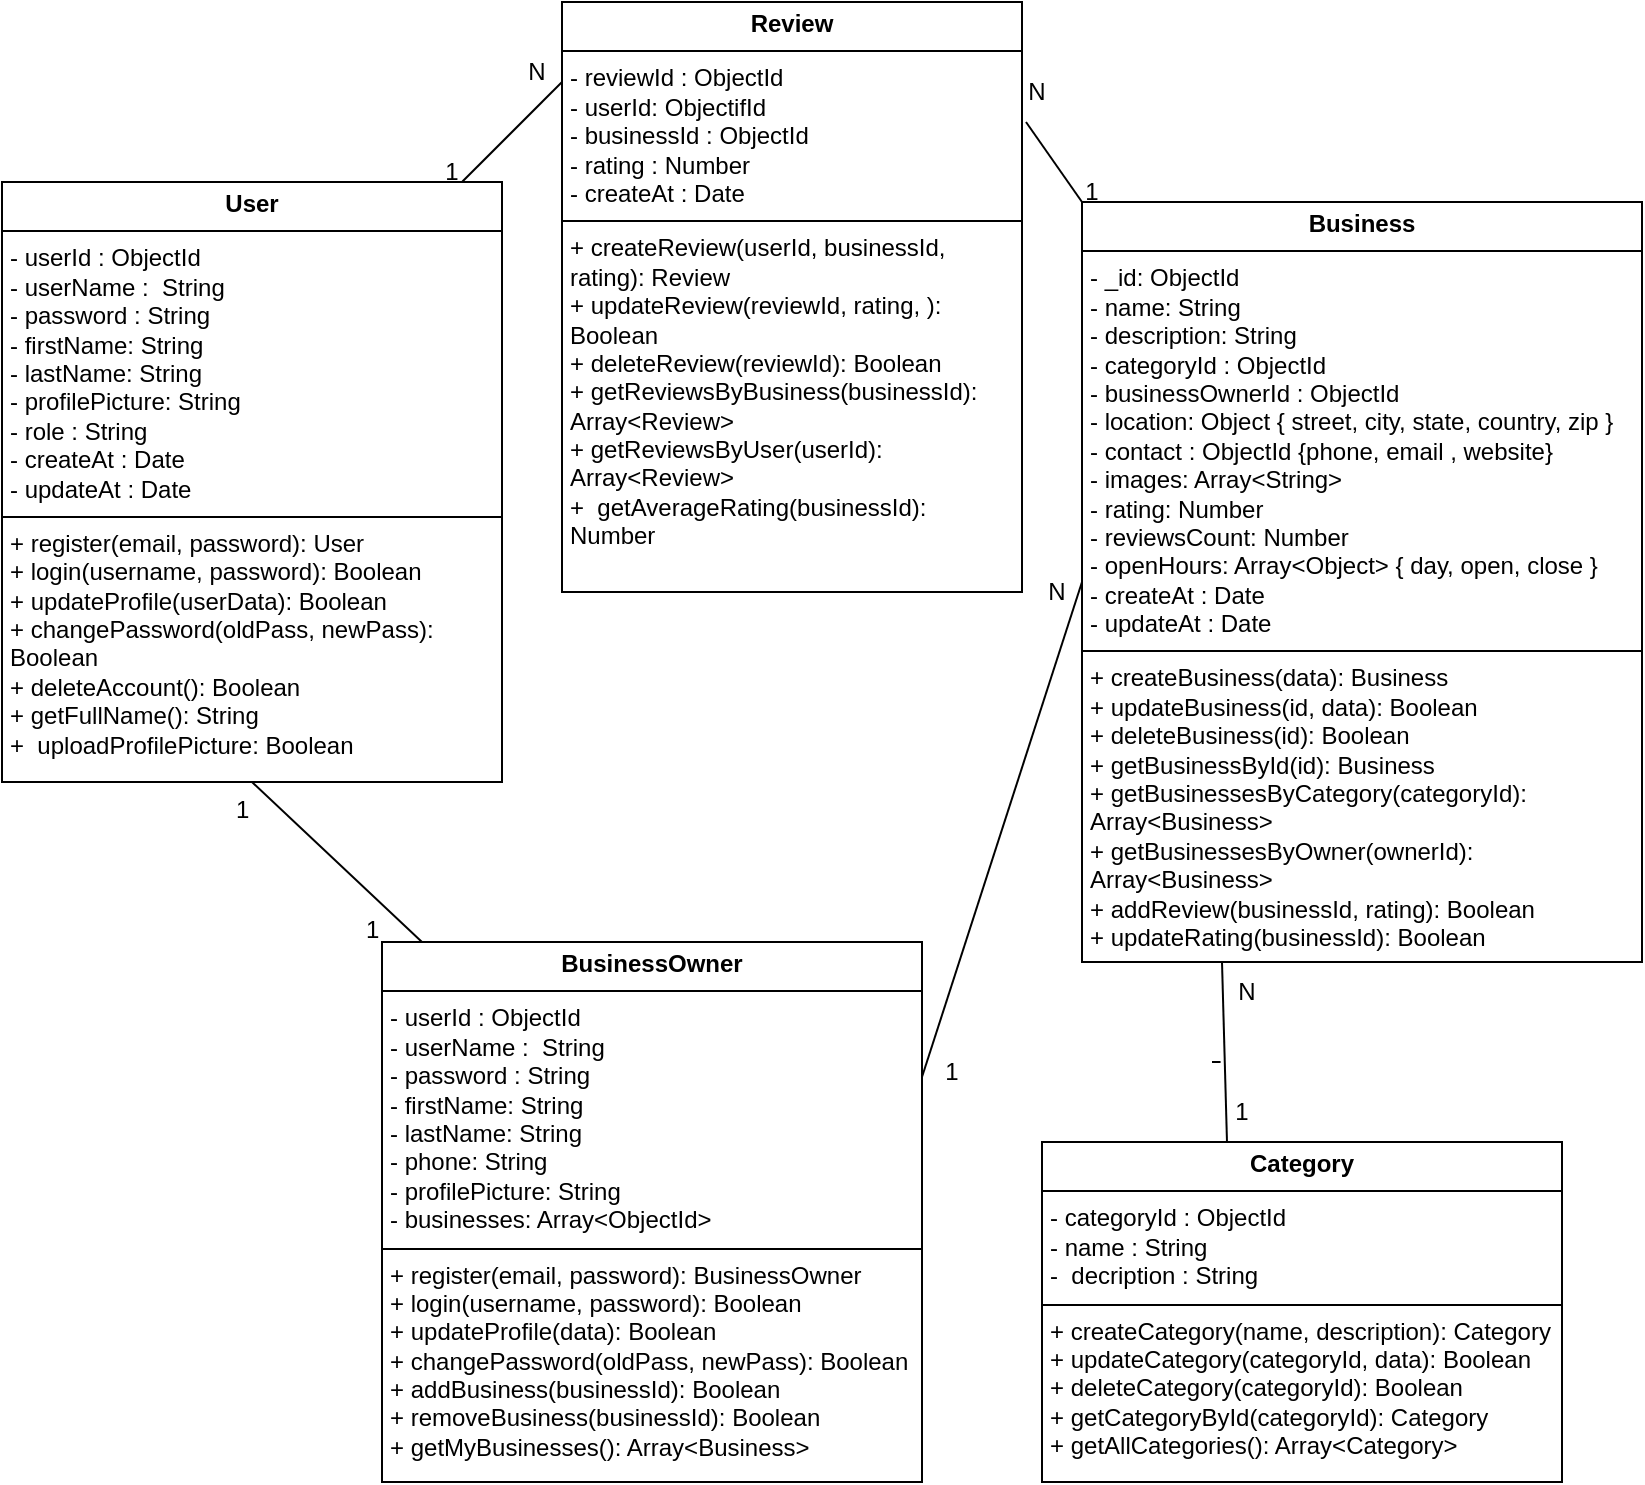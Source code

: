 <mxfile version="26.1.1">
  <diagram name="Page-1" id="CwrJfHDQbhXwP_M6bWOs">
    <mxGraphModel dx="1831" dy="807" grid="1" gridSize="10" guides="1" tooltips="1" connect="1" arrows="1" fold="1" page="1" pageScale="1" pageWidth="827" pageHeight="1169" math="0" shadow="0">
      <root>
        <mxCell id="0" />
        <mxCell id="1" parent="0" />
        <mxCell id="Ztwkg9DwIfdepFcj91c6-2" value="&lt;p style=&quot;margin:0px;margin-top:4px;text-align:center;&quot;&gt;&lt;b&gt;Review&lt;/b&gt;&lt;/p&gt;&lt;hr size=&quot;1&quot; style=&quot;border-style:solid;&quot;&gt;&lt;p style=&quot;margin:0px;margin-left:4px;&quot;&gt;- reviewId : ObjectId&lt;br&gt;- userId:&amp;nbsp;&lt;span style=&quot;background-color: transparent; color: light-dark(rgb(0, 0, 0), rgb(255, 255, 255));&quot;&gt;ObjectifId&lt;/span&gt;&lt;/p&gt;&lt;p style=&quot;margin:0px;margin-left:4px;&quot;&gt;- businessId : ObjectId&lt;/p&gt;&lt;p style=&quot;margin:0px;margin-left:4px;&quot;&gt;- rating : Number&lt;/p&gt;&lt;p style=&quot;margin:0px;margin-left:4px;&quot;&gt;- createAt : Date&lt;/p&gt;&lt;hr size=&quot;1&quot; style=&quot;border-style:solid;&quot;&gt;&lt;p style=&quot;margin:0px;margin-left:4px;&quot;&gt;+&amp;nbsp;createReview(userId, businessId, rating): Review&lt;br&gt;+&amp;nbsp;updateReview(reviewId, rating, ): Boolean&lt;/p&gt;&lt;p style=&quot;margin:0px;margin-left:4px;&quot;&gt;+&amp;nbsp;deleteReview(reviewId): Boolean&amp;nbsp;&lt;/p&gt;&lt;p style=&quot;margin:0px;margin-left:4px;&quot;&gt;+&amp;nbsp;getReviewsByBusiness(businessId):&lt;/p&gt;&lt;p style=&quot;margin:0px;margin-left:4px;&quot;&gt;Array&amp;lt;Review&amp;gt;&lt;/p&gt;&lt;p style=&quot;margin:0px;margin-left:4px;&quot;&gt;+&amp;nbsp;getReviewsByUser(userId): Array&amp;lt;Review&amp;gt;&amp;nbsp;&lt;/p&gt;&lt;p style=&quot;margin:0px;margin-left:4px;&quot;&gt;+&amp;nbsp;&amp;nbsp;getAverageRating(businessId): Number&amp;nbsp;&lt;/p&gt;" style="verticalAlign=top;align=left;overflow=fill;html=1;whiteSpace=wrap;" parent="1" vertex="1">
          <mxGeometry x="280" width="230" height="295" as="geometry" />
        </mxCell>
        <mxCell id="K6Jd6_NAW1np-vbmV9S1-3" value="&lt;p style=&quot;margin:0px;margin-top:4px;text-align:center;&quot;&gt;&lt;b&gt;User&lt;/b&gt;&lt;/p&gt;&lt;hr size=&quot;1&quot; style=&quot;border-style:solid;&quot;&gt;&lt;p style=&quot;margin:0px;margin-left:4px;&quot;&gt;- userId : ObjectId&lt;/p&gt;&lt;p style=&quot;margin:0px;margin-left:4px;&quot;&gt;- userName :&amp;nbsp; String&lt;/p&gt;&lt;p style=&quot;margin:0px;margin-left:4px;&quot;&gt;- password : String&amp;nbsp;&lt;/p&gt;&lt;p style=&quot;margin:0px;margin-left:4px;&quot;&gt;-&amp;nbsp;firstName: String&amp;nbsp;&amp;nbsp;&lt;/p&gt;&lt;p style=&quot;margin:0px;margin-left:4px;&quot;&gt;- lastName: String&amp;nbsp;&amp;nbsp;&lt;/p&gt;&lt;p style=&quot;margin:0px;margin-left:4px;&quot;&gt;- profilePicture: String&amp;nbsp;&lt;/p&gt;&lt;p style=&quot;margin:0px;margin-left:4px;&quot;&gt;- role : String&lt;/p&gt;&lt;p style=&quot;margin:0px;margin-left:4px;&quot;&gt;&lt;span style=&quot;background-color: transparent; color: light-dark(rgb(0, 0, 0), rgb(255, 255, 255));&quot;&gt;- createAt : Date&lt;/span&gt;&lt;/p&gt;&lt;p style=&quot;margin:0px;margin-left:4px;&quot;&gt;- updateAt : Date&lt;/p&gt;&lt;hr size=&quot;1&quot; style=&quot;border-style:solid;&quot;&gt;&lt;p style=&quot;margin:0px;margin-left:4px;&quot;&gt;+&amp;nbsp;register(email, password): User&amp;nbsp;&amp;nbsp;&lt;/p&gt;&lt;p style=&quot;margin:0px;margin-left:4px;&quot;&gt;+&amp;nbsp;login(username, password): Boolean&lt;/p&gt;&lt;p style=&quot;margin:0px;margin-left:4px;&quot;&gt;+&amp;nbsp;updateProfile(userData): Boolean&amp;nbsp;&lt;/p&gt;&lt;p style=&quot;margin:0px;margin-left:4px;&quot;&gt;+&amp;nbsp;changePassword(oldPass, newPass): Boolean&lt;/p&gt;&lt;p style=&quot;margin:0px;margin-left:4px;&quot;&gt;+&amp;nbsp;deleteAccount(): Boolean&amp;nbsp;&lt;/p&gt;&lt;p style=&quot;margin:0px;margin-left:4px;&quot;&gt;+&amp;nbsp;getFullName(): String&amp;nbsp;&lt;/p&gt;&lt;p style=&quot;margin:0px;margin-left:4px;&quot;&gt;+&amp;nbsp;&amp;nbsp;uploadProfilePicture: Boolean&lt;/p&gt;" style="verticalAlign=top;align=left;overflow=fill;html=1;whiteSpace=wrap;" parent="1" vertex="1">
          <mxGeometry y="90" width="250" height="300" as="geometry" />
        </mxCell>
        <mxCell id="K6Jd6_NAW1np-vbmV9S1-4" value="&lt;p style=&quot;margin:0px;margin-top:4px;text-align:center;&quot;&gt;&lt;b&gt;Category&lt;/b&gt;&lt;/p&gt;&lt;hr size=&quot;1&quot; style=&quot;border-style:solid;&quot;&gt;&lt;p style=&quot;margin:0px;margin-left:4px;&quot;&gt;- categoryId : ObjectId&lt;/p&gt;&lt;p style=&quot;margin:0px;margin-left:4px;&quot;&gt;- name : String&amp;nbsp;&lt;/p&gt;&lt;p style=&quot;margin:0px;margin-left:4px;&quot;&gt;-&amp;nbsp; decription : String&amp;nbsp;&lt;/p&gt;&lt;hr size=&quot;1&quot; style=&quot;border-style:solid;&quot;&gt;&lt;p style=&quot;margin:0px;margin-left:4px;&quot;&gt;+ createCategory(name, description): Category&lt;/p&gt;&lt;p style=&quot;margin:0px;margin-left:4px;&quot;&gt;+&amp;nbsp;updateCategory(categoryId, data): Boolean&lt;/p&gt;&lt;p style=&quot;margin:0px;margin-left:4px;&quot;&gt;+&amp;nbsp;deleteCategory(categoryId): Boolean&amp;nbsp;&lt;/p&gt;&lt;p style=&quot;margin:0px;margin-left:4px;&quot;&gt;+&amp;nbsp;getCategoryById(categoryId): Category&amp;nbsp;&lt;/p&gt;&lt;p style=&quot;margin:0px;margin-left:4px;&quot;&gt;+&amp;nbsp;getAllCategories(): Array&amp;lt;Category&amp;gt;&amp;nbsp;&lt;/p&gt;" style="verticalAlign=top;align=left;overflow=fill;html=1;whiteSpace=wrap;" parent="1" vertex="1">
          <mxGeometry x="520" y="570" width="260" height="170" as="geometry" />
        </mxCell>
        <mxCell id="K6Jd6_NAW1np-vbmV9S1-6" value="&lt;p style=&quot;margin:0px;margin-top:4px;text-align:center;&quot;&gt;&lt;b&gt;Business&lt;/b&gt;&lt;/p&gt;&lt;hr size=&quot;1&quot; style=&quot;border-style:solid;&quot;&gt;&lt;p style=&quot;margin:0px;margin-left:4px;&quot;&gt;-&amp;nbsp;&lt;span style=&quot;background-color: transparent; color: light-dark(rgb(0, 0, 0), rgb(255, 255, 255));&quot;&gt;_id: ObjectId&lt;/span&gt;&lt;/p&gt;&lt;p style=&quot;margin:0px;margin-left:4px;&quot;&gt;-&amp;nbsp;&lt;span style=&quot;background-color: transparent; color: light-dark(rgb(0, 0, 0), rgb(255, 255, 255));&quot;&gt;name: String&lt;/span&gt;&lt;/p&gt;&lt;p style=&quot;margin:0px;margin-left:4px;&quot;&gt;-&amp;nbsp;&lt;span style=&quot;background-color: transparent; color: light-dark(rgb(0, 0, 0), rgb(255, 255, 255));&quot;&gt;description: String&lt;/span&gt;&lt;/p&gt;&lt;p style=&quot;margin:0px;margin-left:4px;&quot;&gt;- categoryId : ObjectId&lt;/p&gt;&lt;p style=&quot;margin:0px;margin-left:4px;&quot;&gt;- businessOwnerId : ObjectId&lt;/p&gt;&lt;p style=&quot;margin:0px;margin-left:4px;&quot;&gt;-&amp;nbsp;&lt;span style=&quot;background-color: transparent; color: light-dark(rgb(0, 0, 0), rgb(255, 255, 255));&quot;&gt;location: Object { street, city, state, country, zip }&lt;/span&gt;&lt;/p&gt;&lt;p style=&quot;margin:0px;margin-left:4px;&quot;&gt;- contact : ObjectId {phone, email , website&lt;span style=&quot;background-color: transparent; color: light-dark(rgb(0, 0, 0), rgb(255, 255, 255));&quot;&gt;}&lt;/span&gt;&lt;/p&gt;&lt;p style=&quot;margin:0px;margin-left:4px;&quot;&gt;-&amp;nbsp;&lt;span style=&quot;background-color: transparent; color: light-dark(rgb(0, 0, 0), rgb(255, 255, 255));&quot;&gt;images: Array&amp;lt;String&amp;gt;&lt;/span&gt;&lt;/p&gt;&lt;p style=&quot;margin:0px;margin-left:4px;&quot;&gt;&lt;span style=&quot;background-color: transparent; color: light-dark(rgb(0, 0, 0), rgb(255, 255, 255));&quot;&gt;-&amp;nbsp;&lt;/span&gt;&lt;span style=&quot;background-color: transparent; color: light-dark(rgb(0, 0, 0), rgb(255, 255, 255));&quot;&gt;rating: Number&lt;/span&gt;&lt;/p&gt;&lt;p style=&quot;margin:0px;margin-left:4px;&quot;&gt;&lt;span style=&quot;background-color: transparent; color: light-dark(rgb(0, 0, 0), rgb(255, 255, 255));&quot;&gt;-&amp;nbsp;&lt;/span&gt;&lt;span style=&quot;background-color: transparent; color: light-dark(rgb(0, 0, 0), rgb(255, 255, 255));&quot;&gt;reviewsCount: Number&lt;/span&gt;&lt;/p&gt;&lt;p style=&quot;margin:0px;margin-left:4px;&quot;&gt;&lt;span style=&quot;background-color: transparent; color: light-dark(rgb(0, 0, 0), rgb(255, 255, 255));&quot;&gt;-&amp;nbsp;&lt;/span&gt;&lt;span style=&quot;background-color: transparent; color: light-dark(rgb(0, 0, 0), rgb(255, 255, 255));&quot;&gt;openHours: Array&amp;lt;Object&amp;gt; { day, open, close }&lt;/span&gt;&lt;/p&gt;&lt;p style=&quot;margin:0px;margin-left:4px;&quot;&gt;&lt;span style=&quot;background-color: transparent; color: light-dark(rgb(0, 0, 0), rgb(255, 255, 255));&quot;&gt;- createAt : Date&lt;/span&gt;&lt;/p&gt;&lt;p style=&quot;margin:0px;margin-left:4px;&quot;&gt;- updateAt : Date&lt;/p&gt;&lt;hr size=&quot;1&quot; style=&quot;border-style:solid;&quot;&gt;&lt;p style=&quot;margin:0px;margin-left:4px;&quot;&gt;+ createBusiness(data): Business&amp;nbsp;&amp;nbsp;&lt;/p&gt;&lt;p style=&quot;margin:0px;margin-left:4px;&quot;&gt;+&lt;span style=&quot;background-color: transparent; color: light-dark(rgb(0, 0, 0), rgb(255, 255, 255));&quot;&gt;&amp;nbsp;updateBusiness(id, data): Boolean&amp;nbsp;&lt;/span&gt;&lt;/p&gt;&lt;p style=&quot;margin:0px;margin-left:4px;&quot;&gt;&lt;span style=&quot;background-color: transparent; color: light-dark(rgb(0, 0, 0), rgb(255, 255, 255));&quot;&gt;+ deleteBusiness(id): Boolean&amp;nbsp;&lt;/span&gt;&lt;/p&gt;&lt;p style=&quot;margin:0px;margin-left:4px;&quot;&gt;&lt;span style=&quot;background-color: transparent; color: light-dark(rgb(0, 0, 0), rgb(255, 255, 255));&quot;&gt;+ getBusinessById(id): Business&amp;nbsp;&lt;/span&gt;&lt;/p&gt;&lt;p style=&quot;margin:0px;margin-left:4px;&quot;&gt;&lt;span style=&quot;background-color: transparent; color: light-dark(rgb(0, 0, 0), rgb(255, 255, 255));&quot;&gt;+ getBusinessesByCategory(categoryId): Array&lt;/span&gt;&lt;span style=&quot;background-color: transparent;&quot;&gt;&amp;lt;Business&amp;gt;&amp;nbsp;&lt;/span&gt;&lt;/p&gt;&lt;p style=&quot;margin:0px;margin-left:4px;&quot;&gt;+ getBusinessesByOwner(ownerId): Array&amp;lt;Business&amp;gt;&amp;nbsp;&lt;/p&gt;&lt;p style=&quot;margin:0px;margin-left:4px;&quot;&gt;&lt;span style=&quot;background-color: transparent; color: light-dark(rgb(0, 0, 0), rgb(255, 255, 255));&quot;&gt;+ addReview(businessId, rating): Boolean&amp;nbsp;&lt;/span&gt;&lt;/p&gt;&lt;p style=&quot;margin:0px;margin-left:4px;&quot;&gt;&lt;span style=&quot;background-color: transparent; color: light-dark(rgb(0, 0, 0), rgb(255, 255, 255));&quot;&gt;+ updateRating(businessId): Boolean&lt;/span&gt;&lt;/p&gt;" style="verticalAlign=top;align=left;overflow=fill;html=1;whiteSpace=wrap;" parent="1" vertex="1">
          <mxGeometry x="540" y="100" width="280" height="380" as="geometry" />
        </mxCell>
        <mxCell id="cobbqYuCgLEPwfnxb708-3" value="" style="endArrow=none;html=1;rounded=0;entryX=0;entryY=0;entryDx=0;entryDy=0;" edge="1" parent="1" target="K6Jd6_NAW1np-vbmV9S1-6">
          <mxGeometry width="50" height="50" relative="1" as="geometry">
            <mxPoint x="512" y="60" as="sourcePoint" />
            <mxPoint x="430" y="70" as="targetPoint" />
          </mxGeometry>
        </mxCell>
        <mxCell id="cobbqYuCgLEPwfnxb708-7" value="" style="endArrow=none;html=1;rounded=0;entryX=0.5;entryY=1;entryDx=0;entryDy=0;exitX=0.074;exitY=0;exitDx=0;exitDy=0;exitPerimeter=0;" edge="1" parent="1" source="cobbqYuCgLEPwfnxb708-8" target="K6Jd6_NAW1np-vbmV9S1-3">
          <mxGeometry width="50" height="50" relative="1" as="geometry">
            <mxPoint x="149.36" y="384.42" as="sourcePoint" />
            <mxPoint x="-50.0" y="250.0" as="targetPoint" />
            <Array as="points" />
          </mxGeometry>
        </mxCell>
        <mxCell id="cobbqYuCgLEPwfnxb708-8" value="&lt;p style=&quot;margin:0px;margin-top:4px;text-align:center;&quot;&gt;&lt;b&gt;BusinessOwner&lt;/b&gt;&lt;/p&gt;&lt;hr size=&quot;1&quot; style=&quot;border-style:solid;&quot;&gt;&lt;p style=&quot;margin:0px;margin-left:4px;&quot;&gt;- userId : ObjectId&lt;/p&gt;&lt;p style=&quot;margin: 0px 0px 0px 4px;&quot;&gt;- userName :&amp;nbsp; String&lt;/p&gt;&lt;p style=&quot;margin: 0px 0px 0px 4px;&quot;&gt;- password : String&amp;nbsp;&lt;/p&gt;&lt;p style=&quot;margin: 0px 0px 0px 4px;&quot;&gt;-&amp;nbsp;firstName: String&amp;nbsp;&amp;nbsp;&lt;/p&gt;&lt;p style=&quot;margin: 0px 0px 0px 4px;&quot;&gt;- lastName: String&amp;nbsp;&amp;nbsp;&lt;/p&gt;&lt;p style=&quot;margin: 0px 0px 0px 4px;&quot;&gt;-&amp;nbsp;phone: String&lt;/p&gt;&lt;p style=&quot;margin: 0px 0px 0px 4px;&quot;&gt;- profilePicture: String&amp;nbsp;&lt;/p&gt;&lt;p style=&quot;margin: 0px 0px 0px 4px;&quot;&gt;-&amp;nbsp;businesses: Array&amp;lt;ObjectId&amp;gt;&lt;/p&gt;&lt;hr size=&quot;1&quot; style=&quot;border-style:solid;&quot;&gt;&lt;p style=&quot;margin:0px;margin-left:4px;&quot;&gt;+ r&lt;span style=&quot;background-color: transparent; color: light-dark(rgb(0, 0, 0), rgb(255, 255, 255));&quot;&gt;egister(email, password): BusinessOwner&lt;/span&gt;&lt;/p&gt;&lt;p style=&quot;margin:0px;margin-left:4px;&quot;&gt;&lt;span style=&quot;background-color: transparent; color: light-dark(rgb(0, 0, 0), rgb(255, 255, 255));&quot;&gt;+ login(username, password): Boolean&amp;nbsp;&lt;/span&gt;&lt;/p&gt;&lt;p style=&quot;margin:0px;margin-left:4px;&quot;&gt;&lt;span style=&quot;background-color: transparent; color: light-dark(rgb(0, 0, 0), rgb(255, 255, 255));&quot;&gt;+&amp;nbsp;&lt;/span&gt;&lt;span style=&quot;background-color: transparent; color: light-dark(rgb(0, 0, 0), rgb(255, 255, 255));&quot;&gt;updateProfile(data): Boolean&amp;nbsp;&lt;/span&gt;&lt;/p&gt;&lt;p style=&quot;margin:0px;margin-left:4px;&quot;&gt;&lt;span style=&quot;background-color: transparent; color: light-dark(rgb(0, 0, 0), rgb(255, 255, 255));&quot;&gt;+&amp;nbsp;&lt;/span&gt;&lt;span style=&quot;background-color: transparent; color: light-dark(rgb(0, 0, 0), rgb(255, 255, 255));&quot;&gt;changePassword(oldPass, newPass): Boolean&amp;nbsp;&lt;/span&gt;&lt;/p&gt;&lt;p style=&quot;margin:0px;margin-left:4px;&quot;&gt;&lt;span style=&quot;background-color: transparent; color: light-dark(rgb(0, 0, 0), rgb(255, 255, 255));&quot;&gt;+&amp;nbsp;&lt;/span&gt;&lt;span style=&quot;background-color: transparent; color: light-dark(rgb(0, 0, 0), rgb(255, 255, 255));&quot;&gt;addBusiness(businessId): Boolean&amp;nbsp;&lt;/span&gt;&lt;/p&gt;&lt;p style=&quot;margin:0px;margin-left:4px;&quot;&gt;&lt;span style=&quot;background-color: transparent; color: light-dark(rgb(0, 0, 0), rgb(255, 255, 255));&quot;&gt;+&amp;nbsp;&lt;/span&gt;&lt;span style=&quot;background-color: transparent; color: light-dark(rgb(0, 0, 0), rgb(255, 255, 255));&quot;&gt;removeBusiness(businessId): Boolean&lt;/span&gt;&lt;/p&gt;&lt;p style=&quot;margin:0px;margin-left:4px;&quot;&gt;&lt;span style=&quot;background-color: transparent; color: light-dark(rgb(0, 0, 0), rgb(255, 255, 255));&quot;&gt;+&amp;nbsp;&lt;/span&gt;&lt;span style=&quot;background-color: transparent; color: light-dark(rgb(0, 0, 0), rgb(255, 255, 255));&quot;&gt;getMyBusinesses(): Array&amp;lt;Business&amp;gt;&amp;nbsp;&amp;nbsp;&lt;/span&gt;&lt;/p&gt;&lt;div&gt;&lt;span style=&quot;background-color: transparent; color: light-dark(rgb(0, 0, 0), rgb(255, 255, 255));&quot;&gt;&lt;br&gt;&lt;/span&gt;&lt;/div&gt;&lt;div&gt;&lt;span style=&quot;background-color: transparent; color: light-dark(rgb(0, 0, 0), rgb(255, 255, 255));&quot;&gt;&lt;br&gt;&lt;/span&gt;&lt;/div&gt;&lt;p style=&quot;margin:0px;margin-left:4px;&quot;&gt;&lt;span style=&quot;background-color: transparent; color: light-dark(rgb(0, 0, 0), rgb(255, 255, 255));&quot;&gt;&amp;nbsp;&lt;/span&gt;&lt;/p&gt;&lt;p style=&quot;margin:0px;margin-left:4px;&quot;&gt;&lt;span style=&quot;background-color: transparent; color: light-dark(rgb(0, 0, 0), rgb(255, 255, 255));&quot;&gt;&lt;br&gt;&lt;/span&gt;&lt;/p&gt;" style="verticalAlign=top;align=left;overflow=fill;html=1;whiteSpace=wrap;" vertex="1" parent="1">
          <mxGeometry x="190" y="470" width="270" height="270" as="geometry" />
        </mxCell>
        <mxCell id="cobbqYuCgLEPwfnxb708-14" value="" style="endArrow=none;html=1;rounded=0;exitX=0.5;exitY=0;exitDx=0;exitDy=0;" edge="1" parent="1">
          <mxGeometry width="50" height="50" relative="1" as="geometry">
            <mxPoint x="605" y="530" as="sourcePoint" />
            <mxPoint x="609.29" y="530" as="targetPoint" />
          </mxGeometry>
        </mxCell>
        <mxCell id="cobbqYuCgLEPwfnxb708-16" value="" style="endArrow=none;html=1;rounded=0;exitX=1;exitY=0.25;exitDx=0;exitDy=0;entryX=0;entryY=0.5;entryDx=0;entryDy=0;" edge="1" parent="1" source="cobbqYuCgLEPwfnxb708-8" target="K6Jd6_NAW1np-vbmV9S1-6">
          <mxGeometry width="50" height="50" relative="1" as="geometry">
            <mxPoint x="420" y="410" as="sourcePoint" />
            <mxPoint x="470" y="360" as="targetPoint" />
          </mxGeometry>
        </mxCell>
        <mxCell id="cobbqYuCgLEPwfnxb708-17" value="1" style="text;html=1;align=center;verticalAlign=middle;whiteSpace=wrap;rounded=0;" vertex="1" parent="1">
          <mxGeometry x="605" y="540" width="30" height="30" as="geometry" />
        </mxCell>
        <mxCell id="cobbqYuCgLEPwfnxb708-20" value="" style="endArrow=none;html=1;rounded=0;entryX=0.25;entryY=1;entryDx=0;entryDy=0;exitX=0.25;exitY=1;exitDx=0;exitDy=0;" edge="1" parent="1" source="cobbqYuCgLEPwfnxb708-17" target="K6Jd6_NAW1np-vbmV9S1-6">
          <mxGeometry width="50" height="50" relative="1" as="geometry">
            <mxPoint x="610" y="560" as="sourcePoint" />
            <mxPoint x="605" y="500" as="targetPoint" />
          </mxGeometry>
        </mxCell>
        <mxCell id="cobbqYuCgLEPwfnxb708-21" value="N" style="text;html=1;align=center;verticalAlign=middle;whiteSpace=wrap;rounded=0;" vertex="1" parent="1">
          <mxGeometry x="610" y="480" width="25" height="30" as="geometry" />
        </mxCell>
        <mxCell id="cobbqYuCgLEPwfnxb708-22" value="N" style="text;html=1;align=center;verticalAlign=middle;whiteSpace=wrap;rounded=0;" vertex="1" parent="1">
          <mxGeometry x="255" y="20" width="25" height="30" as="geometry" />
        </mxCell>
        <mxCell id="cobbqYuCgLEPwfnxb708-24" value="N" style="text;html=1;align=center;verticalAlign=middle;whiteSpace=wrap;rounded=0;" vertex="1" parent="1">
          <mxGeometry x="505" y="30" width="25" height="30" as="geometry" />
        </mxCell>
        <mxCell id="cobbqYuCgLEPwfnxb708-25" value="N" style="text;html=1;align=center;verticalAlign=middle;whiteSpace=wrap;rounded=0;" vertex="1" parent="1">
          <mxGeometry x="515" y="280" width="25" height="30" as="geometry" />
        </mxCell>
        <mxCell id="cobbqYuCgLEPwfnxb708-26" value="1" style="text;html=1;align=center;verticalAlign=middle;whiteSpace=wrap;rounded=0;" vertex="1" parent="1">
          <mxGeometry x="460" y="520" width="30" height="30" as="geometry" />
        </mxCell>
        <mxCell id="cobbqYuCgLEPwfnxb708-27" value="1" style="text;html=1;align=center;verticalAlign=middle;whiteSpace=wrap;rounded=0;" vertex="1" parent="1">
          <mxGeometry x="210" y="70" width="30" height="30" as="geometry" />
        </mxCell>
        <mxCell id="cobbqYuCgLEPwfnxb708-28" value="1" style="text;html=1;align=center;verticalAlign=middle;whiteSpace=wrap;rounded=0;" vertex="1" parent="1">
          <mxGeometry x="530" y="80" width="30" height="30" as="geometry" />
        </mxCell>
        <mxCell id="cobbqYuCgLEPwfnxb708-30" value="1" style="text;whiteSpace=wrap;html=1;" vertex="1" parent="1">
          <mxGeometry x="180" y="450" width="20" height="30" as="geometry" />
        </mxCell>
        <mxCell id="cobbqYuCgLEPwfnxb708-31" value="1" style="text;whiteSpace=wrap;html=1;" vertex="1" parent="1">
          <mxGeometry x="115" y="390" width="20" height="30" as="geometry" />
        </mxCell>
        <mxCell id="cobbqYuCgLEPwfnxb708-44" value="" style="endArrow=none;html=1;rounded=0;" edge="1" parent="1">
          <mxGeometry width="50" height="50" relative="1" as="geometry">
            <mxPoint x="230" y="90" as="sourcePoint" />
            <mxPoint x="280" y="40" as="targetPoint" />
          </mxGeometry>
        </mxCell>
      </root>
    </mxGraphModel>
  </diagram>
</mxfile>
